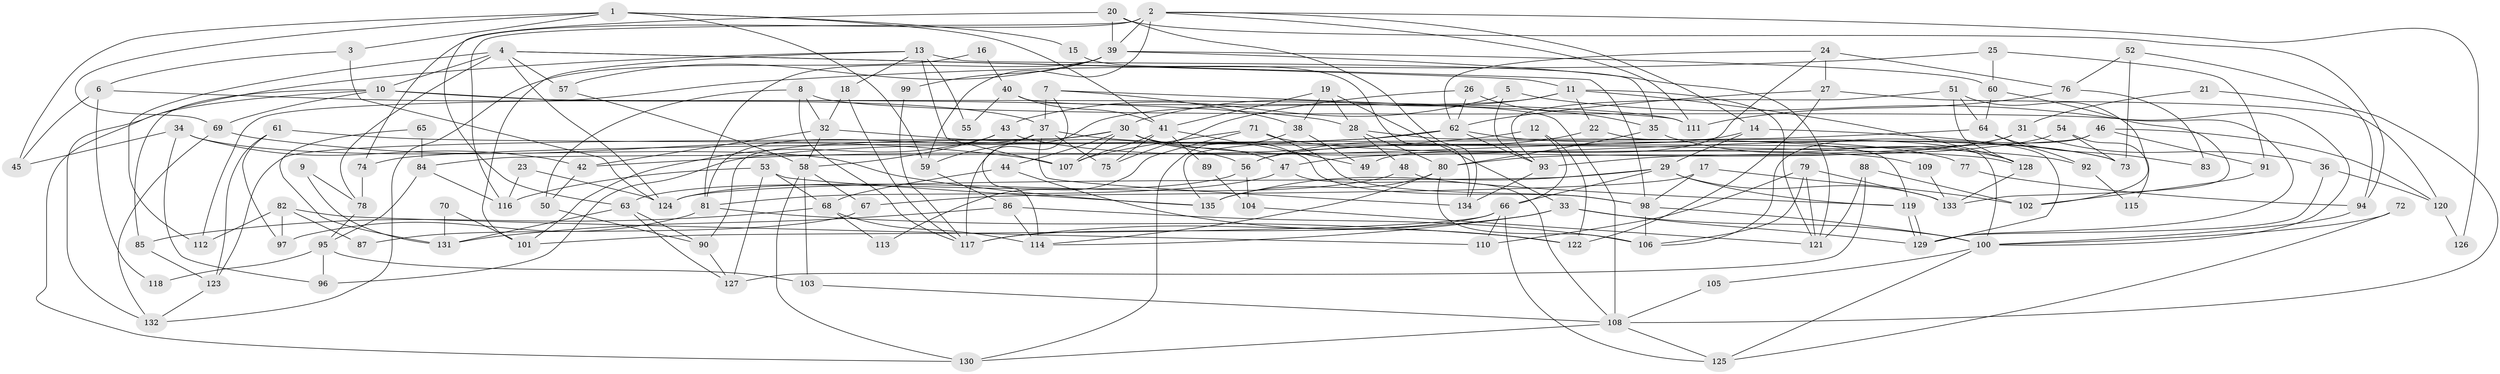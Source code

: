 // Generated by graph-tools (version 1.1) at 2025/36/03/09/25 02:36:01]
// undirected, 135 vertices, 270 edges
graph export_dot {
graph [start="1"]
  node [color=gray90,style=filled];
  1;
  2;
  3;
  4;
  5;
  6;
  7;
  8;
  9;
  10;
  11;
  12;
  13;
  14;
  15;
  16;
  17;
  18;
  19;
  20;
  21;
  22;
  23;
  24;
  25;
  26;
  27;
  28;
  29;
  30;
  31;
  32;
  33;
  34;
  35;
  36;
  37;
  38;
  39;
  40;
  41;
  42;
  43;
  44;
  45;
  46;
  47;
  48;
  49;
  50;
  51;
  52;
  53;
  54;
  55;
  56;
  57;
  58;
  59;
  60;
  61;
  62;
  63;
  64;
  65;
  66;
  67;
  68;
  69;
  70;
  71;
  72;
  73;
  74;
  75;
  76;
  77;
  78;
  79;
  80;
  81;
  82;
  83;
  84;
  85;
  86;
  87;
  88;
  89;
  90;
  91;
  92;
  93;
  94;
  95;
  96;
  97;
  98;
  99;
  100;
  101;
  102;
  103;
  104;
  105;
  106;
  107;
  108;
  109;
  110;
  111;
  112;
  113;
  114;
  115;
  116;
  117;
  118;
  119;
  120;
  121;
  122;
  123;
  124;
  125;
  126;
  127;
  128;
  129;
  130;
  131;
  132;
  133;
  134;
  135;
  1 -- 69;
  1 -- 45;
  1 -- 3;
  1 -- 15;
  1 -- 41;
  1 -- 59;
  2 -- 39;
  2 -- 111;
  2 -- 14;
  2 -- 59;
  2 -- 74;
  2 -- 116;
  2 -- 126;
  3 -- 124;
  3 -- 6;
  4 -- 57;
  4 -- 10;
  4 -- 11;
  4 -- 78;
  4 -- 98;
  4 -- 112;
  4 -- 124;
  5 -- 129;
  5 -- 43;
  5 -- 93;
  6 -- 28;
  6 -- 45;
  6 -- 118;
  7 -- 114;
  7 -- 38;
  7 -- 37;
  7 -- 111;
  8 -- 32;
  8 -- 100;
  8 -- 50;
  8 -- 117;
  9 -- 131;
  9 -- 78;
  10 -- 37;
  10 -- 130;
  10 -- 69;
  10 -- 85;
  10 -- 111;
  11 -- 117;
  11 -- 22;
  11 -- 30;
  11 -- 121;
  11 -- 128;
  12 -- 122;
  12 -- 66;
  12 -- 42;
  13 -- 35;
  13 -- 107;
  13 -- 18;
  13 -- 55;
  13 -- 101;
  13 -- 132;
  14 -- 129;
  14 -- 29;
  14 -- 56;
  15 -- 134;
  16 -- 40;
  16 -- 132;
  17 -- 102;
  17 -- 98;
  17 -- 67;
  18 -- 32;
  18 -- 117;
  19 -- 33;
  19 -- 41;
  19 -- 28;
  19 -- 38;
  20 -- 94;
  20 -- 39;
  20 -- 63;
  20 -- 134;
  21 -- 108;
  21 -- 31;
  22 -- 56;
  22 -- 100;
  23 -- 116;
  23 -- 124;
  24 -- 62;
  24 -- 27;
  24 -- 49;
  24 -- 76;
  25 -- 91;
  25 -- 60;
  25 -- 112;
  26 -- 62;
  26 -- 75;
  26 -- 35;
  27 -- 62;
  27 -- 120;
  27 -- 122;
  28 -- 48;
  28 -- 80;
  28 -- 119;
  29 -- 119;
  29 -- 66;
  29 -- 124;
  29 -- 133;
  29 -- 135;
  30 -- 98;
  30 -- 44;
  30 -- 47;
  30 -- 73;
  30 -- 90;
  30 -- 107;
  30 -- 123;
  31 -- 47;
  31 -- 93;
  31 -- 36;
  32 -- 56;
  32 -- 42;
  32 -- 58;
  33 -- 114;
  33 -- 117;
  33 -- 100;
  33 -- 129;
  34 -- 135;
  34 -- 42;
  34 -- 45;
  34 -- 96;
  35 -- 128;
  35 -- 80;
  36 -- 129;
  36 -- 120;
  37 -- 59;
  37 -- 75;
  37 -- 81;
  37 -- 92;
  37 -- 134;
  38 -- 49;
  38 -- 130;
  39 -- 121;
  39 -- 60;
  39 -- 57;
  39 -- 81;
  39 -- 99;
  40 -- 108;
  40 -- 41;
  40 -- 55;
  41 -- 107;
  41 -- 49;
  41 -- 75;
  41 -- 89;
  42 -- 50;
  43 -- 101;
  43 -- 58;
  43 -- 77;
  44 -- 122;
  44 -- 68;
  46 -- 84;
  46 -- 106;
  46 -- 91;
  46 -- 120;
  47 -- 81;
  47 -- 108;
  48 -- 124;
  48 -- 119;
  50 -- 90;
  51 -- 128;
  51 -- 93;
  51 -- 64;
  51 -- 102;
  52 -- 73;
  52 -- 76;
  52 -- 94;
  53 -- 135;
  53 -- 68;
  53 -- 116;
  53 -- 127;
  54 -- 80;
  54 -- 73;
  54 -- 115;
  56 -- 63;
  56 -- 104;
  57 -- 58;
  58 -- 130;
  58 -- 67;
  58 -- 103;
  59 -- 86;
  60 -- 133;
  60 -- 64;
  61 -- 123;
  61 -- 128;
  61 -- 97;
  62 -- 93;
  62 -- 135;
  62 -- 73;
  62 -- 96;
  63 -- 90;
  63 -- 127;
  63 -- 131;
  64 -- 74;
  64 -- 83;
  64 -- 92;
  65 -- 131;
  65 -- 84;
  66 -- 117;
  66 -- 101;
  66 -- 110;
  66 -- 125;
  67 -- 87;
  68 -- 114;
  68 -- 85;
  68 -- 113;
  69 -- 132;
  69 -- 107;
  70 -- 131;
  70 -- 101;
  71 -- 107;
  71 -- 98;
  71 -- 109;
  71 -- 113;
  72 -- 125;
  72 -- 100;
  74 -- 78;
  76 -- 111;
  76 -- 83;
  77 -- 94;
  78 -- 95;
  79 -- 106;
  79 -- 110;
  79 -- 121;
  79 -- 133;
  80 -- 106;
  80 -- 114;
  80 -- 135;
  81 -- 97;
  81 -- 122;
  82 -- 97;
  82 -- 112;
  82 -- 87;
  82 -- 110;
  84 -- 116;
  84 -- 95;
  85 -- 123;
  86 -- 106;
  86 -- 114;
  86 -- 131;
  88 -- 127;
  88 -- 121;
  88 -- 102;
  89 -- 104;
  90 -- 127;
  91 -- 102;
  92 -- 115;
  93 -- 134;
  94 -- 100;
  95 -- 103;
  95 -- 96;
  95 -- 118;
  98 -- 100;
  98 -- 106;
  99 -- 117;
  100 -- 105;
  100 -- 125;
  103 -- 108;
  104 -- 121;
  105 -- 108;
  108 -- 125;
  108 -- 130;
  109 -- 133;
  119 -- 129;
  119 -- 129;
  120 -- 126;
  123 -- 132;
  128 -- 133;
}
